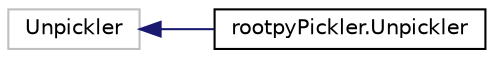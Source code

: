 digraph "Graphical Class Hierarchy"
{
 // LATEX_PDF_SIZE
  edge [fontname="Helvetica",fontsize="10",labelfontname="Helvetica",labelfontsize="10"];
  node [fontname="Helvetica",fontsize="10",shape=record];
  rankdir="LR";
  Node4 [label="Unpickler",height=0.2,width=0.4,color="grey75", fillcolor="white", style="filled",tooltip=" "];
  Node4 -> Node0 [dir="back",color="midnightblue",fontsize="10",style="solid",fontname="Helvetica"];
  Node0 [label="rootpyPickler.Unpickler",height=0.2,width=0.4,color="black", fillcolor="white", style="filled",URL="$classrootpyPickler_1_1Unpickler.html",tooltip=" "];
}
